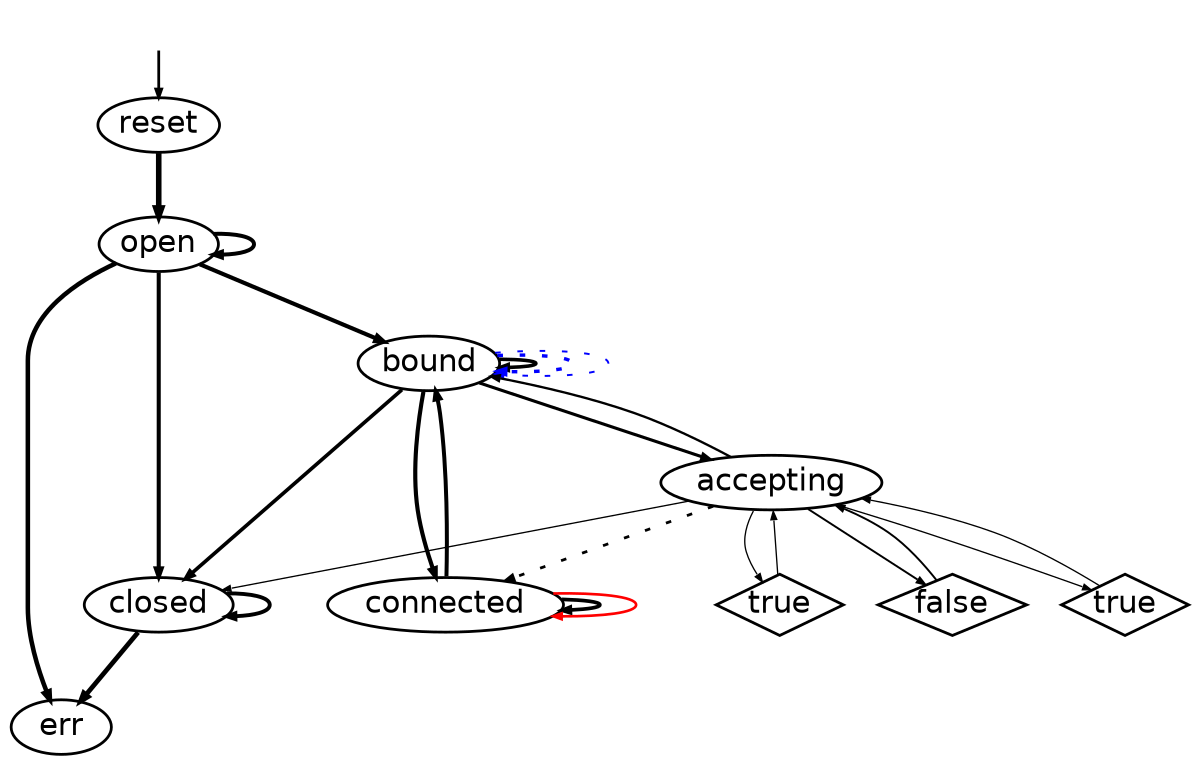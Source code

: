 digraph model {
  orientation = portrait;
  graph [ rankdir = "TB", ranksep="0.08", nodesep="0.18", size="8!" ];
  node [ fontname = "Helvetica", fontsize="11.0", shape="ellipse", margin="0.01", height="0.1", width="0.5" ];
  edge [ fontname = "Helvetica", arrowsize=".3", arrowhead="normal", fontsize="6.0", margin="0.05" ];
None [shape=none, style=invis, width=0.1, height=0.1];
None->reset;
{rank = source; None}
reset->open[penwidth="2.0043213737826426",label = " "];open->err[penwidth="1.6334684555795864",label = " "];open->open[penwidth="1.4313637641589874",label = " "];open->closed[penwidth="1.462397997898956",label = " "];closed->err[penwidth="1.7075701760979363",label = " "];closed->closed[penwidth="1.3979400086720377",label = " "];open->bound[penwidth="1.4913616938342726",label = " "];bound->bound[penwidth="1.2787536009528289",label = " "];bound->closed[penwidth="1.3222192947339193",label = " "];bound->bound[style=dotted, color=blue,penwidth="1.2304489213782739",label = " "];bound->connected[penwidth="1.4913616938342726",label = " "];connected->bound[penwidth="1.4313637641589874",label = " "];connected->connected[penwidth="1.3222192947339193",label = " "];connected->connected[color=red,penwidth="0.9542425094393249",label = " "];bound->bound[style=dotted, color=blue,penwidth="0.6989700043360189",label = " "];bound->accepting[penwidth="1.1139433523068367",label = " "];"7-0-true-OK-1" [label="true" , shape=diamond, width=0.2, height=0.3, fontsize=11, xlabel=""];
accepting->"7-0-true-OK-1"[penwidth="0.47712125471966244",label = " "];"7-0-true-OK-1"->accepting[penwidth="0.47712125471966244",label = " "];accepting->connected[style=dotted];"7-0-false-OK-2" [label="false" , shape=diamond, width=0.2, height=0.3, fontsize=11, xlabel=""];
accepting->"7-0-false-OK-2"[penwidth="0.6989700043360189",label = " "];"7-0-false-OK-2"->accepting[penwidth="0.6989700043360189",label = " "];"7-0-true-OK-3" [label="true" , shape=diamond, width=0.2, height=0.3, fontsize=11, xlabel=""];
accepting->"7-0-true-OK-3"[penwidth="0.47712125471966244",label = " "];"7-0-true-OK-3"->accepting[penwidth="0.47712125471966244",label = " "];accepting->closed[penwidth="0.47712125471966244",label = " "];accepting->bound[penwidth="0.8450980400142568",label = " "];}
